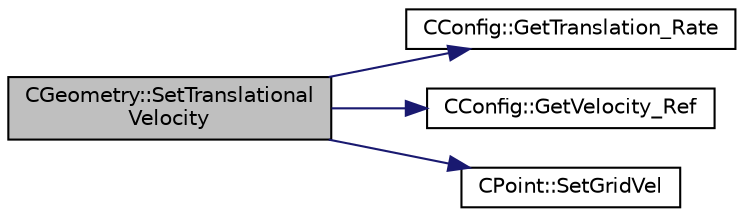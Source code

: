 digraph "CGeometry::SetTranslationalVelocity"
{
 // LATEX_PDF_SIZE
  edge [fontname="Helvetica",fontsize="10",labelfontname="Helvetica",labelfontsize="10"];
  node [fontname="Helvetica",fontsize="10",shape=record];
  rankdir="LR";
  Node1 [label="CGeometry::SetTranslational\lVelocity",height=0.2,width=0.4,color="black", fillcolor="grey75", style="filled", fontcolor="black",tooltip="Set the translational velocity at each node."];
  Node1 -> Node2 [color="midnightblue",fontsize="10",style="solid",fontname="Helvetica"];
  Node2 [label="CConfig::GetTranslation_Rate",height=0.2,width=0.4,color="black", fillcolor="white", style="filled",URL="$classCConfig.html#affbe7f2b722303808c5626e7080b2831",tooltip="Get the translational velocity of the mesh."];
  Node1 -> Node3 [color="midnightblue",fontsize="10",style="solid",fontname="Helvetica"];
  Node3 [label="CConfig::GetVelocity_Ref",height=0.2,width=0.4,color="black", fillcolor="white", style="filled",URL="$classCConfig.html#afad4537005c210e8a7fc015a51b8ae4c",tooltip="Get the value of the reference velocity for non-dimensionalization."];
  Node1 -> Node4 [color="midnightblue",fontsize="10",style="solid",fontname="Helvetica"];
  Node4 [label="CPoint::SetGridVel",height=0.2,width=0.4,color="black", fillcolor="white", style="filled",URL="$classCPoint.html#accb2a44a58e7fc7a0e0f2a029cacc257",tooltip="Set the value of the grid velocity at the point."];
}
